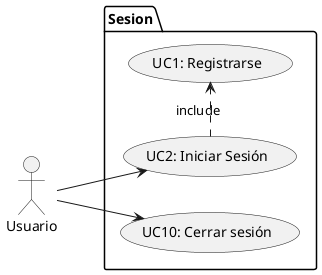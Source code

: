 
@startuml diagrama_casos_uso

' skinparam actorStyle awesome

left to right direction

:Usuario: as usuario



package Sesion {
    
    usecase "UC2: Iniciar Sesión" as UC2
    usecase "UC1: Registrarse" as UC1
    usecase "UC10: Cerrar sesión" as UC10
}


usuario --> UC2

usuario --> UC10



UC2 .> UC1 : include


@enduml

